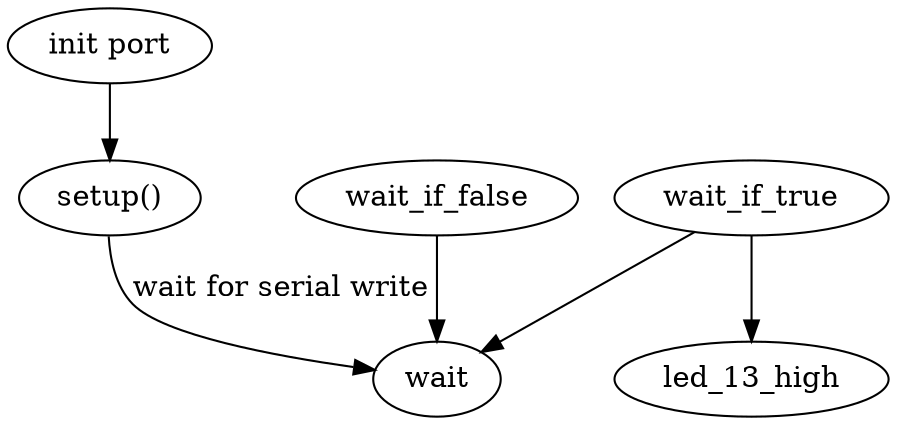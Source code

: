 digraph G{
        init[label="init port"];
        init->"setup()";
        "setup()"->wait[label="wait for serial write"];
        wait_if_true->wait;
        wait_if_false->wait;
        wait_if_true->led_13_high;
}